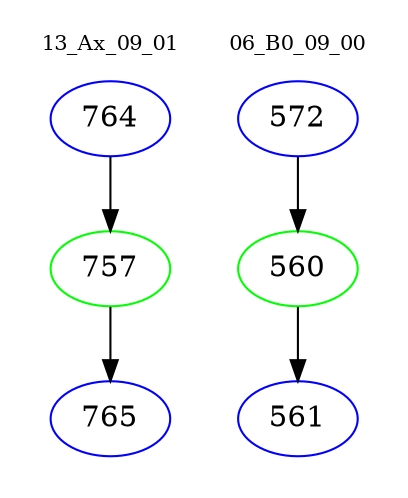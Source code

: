 digraph{
subgraph cluster_0 {
color = white
label = "13_Ax_09_01";
fontsize=10;
T0_764 [label="764", color="blue"]
T0_764 -> T0_757 [color="black"]
T0_757 [label="757", color="green"]
T0_757 -> T0_765 [color="black"]
T0_765 [label="765", color="blue"]
}
subgraph cluster_1 {
color = white
label = "06_B0_09_00";
fontsize=10;
T1_572 [label="572", color="blue"]
T1_572 -> T1_560 [color="black"]
T1_560 [label="560", color="green"]
T1_560 -> T1_561 [color="black"]
T1_561 [label="561", color="blue"]
}
}
